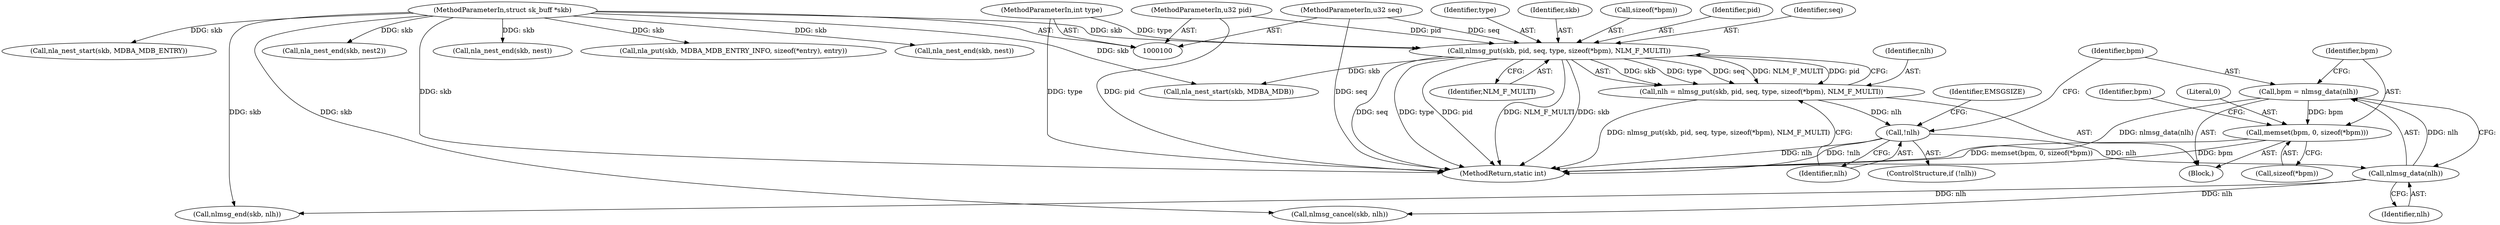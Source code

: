 digraph "0_linux_c085c49920b2f900ba716b4ca1c1a55ece9872cc_2@pointer" {
"1000130" [label="(Call,bpm = nlmsg_data(nlh))"];
"1000132" [label="(Call,nlmsg_data(nlh))"];
"1000125" [label="(Call,!nlh)"];
"1000113" [label="(Call,nlh = nlmsg_put(skb, pid, seq, type, sizeof(*bpm), NLM_F_MULTI))"];
"1000115" [label="(Call,nlmsg_put(skb, pid, seq, type, sizeof(*bpm), NLM_F_MULTI))"];
"1000101" [label="(MethodParameterIn,struct sk_buff *skb)"];
"1000104" [label="(MethodParameterIn,u32 pid)"];
"1000105" [label="(MethodParameterIn,u32 seq)"];
"1000106" [label="(MethodParameterIn,int type)"];
"1000134" [label="(Call,memset(bpm, 0, sizeof(*bpm)))"];
"1000104" [label="(MethodParameterIn,u32 pid)"];
"1000126" [label="(Identifier,nlh)"];
"1000124" [label="(ControlStructure,if (!nlh))"];
"1000114" [label="(Identifier,nlh)"];
"1000113" [label="(Call,nlh = nlmsg_put(skb, pid, seq, type, sizeof(*bpm), NLM_F_MULTI))"];
"1000132" [label="(Call,nlmsg_data(nlh))"];
"1000106" [label="(MethodParameterIn,int type)"];
"1000130" [label="(Call,bpm = nlmsg_data(nlh))"];
"1000105" [label="(MethodParameterIn,u32 seq)"];
"1000115" [label="(Call,nlmsg_put(skb, pid, seq, type, sizeof(*bpm), NLM_F_MULTI))"];
"1000164" [label="(Call,nla_nest_start(skb, MDBA_MDB_ENTRY))"];
"1000196" [label="(Call,nlmsg_cancel(skb, nlh))"];
"1000202" [label="(MethodReturn,static int)"];
"1000116" [label="(Identifier,skb)"];
"1000129" [label="(Identifier,EMSGSIZE)"];
"1000131" [label="(Identifier,bpm)"];
"1000101" [label="(MethodParameterIn,struct sk_buff *skb)"];
"1000137" [label="(Call,sizeof(*bpm))"];
"1000135" [label="(Identifier,bpm)"];
"1000118" [label="(Identifier,seq)"];
"1000133" [label="(Identifier,nlh)"];
"1000188" [label="(Call,nlmsg_end(skb, nlh))"];
"1000136" [label="(Literal,0)"];
"1000181" [label="(Call,nla_nest_end(skb, nest2))"];
"1000119" [label="(Identifier,type)"];
"1000120" [label="(Call,sizeof(*bpm))"];
"1000184" [label="(Call,nla_nest_end(skb, nest))"];
"1000142" [label="(Identifier,bpm)"];
"1000117" [label="(Identifier,pid)"];
"1000154" [label="(Call,nla_nest_start(skb, MDBA_MDB))"];
"1000108" [label="(Block,)"];
"1000123" [label="(Identifier,NLM_F_MULTI)"];
"1000125" [label="(Call,!nlh)"];
"1000173" [label="(Call,nla_put(skb, MDBA_MDB_ENTRY_INFO, sizeof(*entry), entry))"];
"1000192" [label="(Call,nla_nest_end(skb, nest))"];
"1000134" [label="(Call,memset(bpm, 0, sizeof(*bpm)))"];
"1000130" -> "1000108"  [label="AST: "];
"1000130" -> "1000132"  [label="CFG: "];
"1000131" -> "1000130"  [label="AST: "];
"1000132" -> "1000130"  [label="AST: "];
"1000135" -> "1000130"  [label="CFG: "];
"1000130" -> "1000202"  [label="DDG: nlmsg_data(nlh)"];
"1000132" -> "1000130"  [label="DDG: nlh"];
"1000130" -> "1000134"  [label="DDG: bpm"];
"1000132" -> "1000133"  [label="CFG: "];
"1000133" -> "1000132"  [label="AST: "];
"1000125" -> "1000132"  [label="DDG: nlh"];
"1000132" -> "1000188"  [label="DDG: nlh"];
"1000132" -> "1000196"  [label="DDG: nlh"];
"1000125" -> "1000124"  [label="AST: "];
"1000125" -> "1000126"  [label="CFG: "];
"1000126" -> "1000125"  [label="AST: "];
"1000129" -> "1000125"  [label="CFG: "];
"1000131" -> "1000125"  [label="CFG: "];
"1000125" -> "1000202"  [label="DDG: nlh"];
"1000125" -> "1000202"  [label="DDG: !nlh"];
"1000113" -> "1000125"  [label="DDG: nlh"];
"1000113" -> "1000108"  [label="AST: "];
"1000113" -> "1000115"  [label="CFG: "];
"1000114" -> "1000113"  [label="AST: "];
"1000115" -> "1000113"  [label="AST: "];
"1000126" -> "1000113"  [label="CFG: "];
"1000113" -> "1000202"  [label="DDG: nlmsg_put(skb, pid, seq, type, sizeof(*bpm), NLM_F_MULTI)"];
"1000115" -> "1000113"  [label="DDG: skb"];
"1000115" -> "1000113"  [label="DDG: type"];
"1000115" -> "1000113"  [label="DDG: seq"];
"1000115" -> "1000113"  [label="DDG: NLM_F_MULTI"];
"1000115" -> "1000113"  [label="DDG: pid"];
"1000115" -> "1000123"  [label="CFG: "];
"1000116" -> "1000115"  [label="AST: "];
"1000117" -> "1000115"  [label="AST: "];
"1000118" -> "1000115"  [label="AST: "];
"1000119" -> "1000115"  [label="AST: "];
"1000120" -> "1000115"  [label="AST: "];
"1000123" -> "1000115"  [label="AST: "];
"1000115" -> "1000202"  [label="DDG: seq"];
"1000115" -> "1000202"  [label="DDG: type"];
"1000115" -> "1000202"  [label="DDG: pid"];
"1000115" -> "1000202"  [label="DDG: NLM_F_MULTI"];
"1000115" -> "1000202"  [label="DDG: skb"];
"1000101" -> "1000115"  [label="DDG: skb"];
"1000104" -> "1000115"  [label="DDG: pid"];
"1000105" -> "1000115"  [label="DDG: seq"];
"1000106" -> "1000115"  [label="DDG: type"];
"1000115" -> "1000154"  [label="DDG: skb"];
"1000101" -> "1000100"  [label="AST: "];
"1000101" -> "1000202"  [label="DDG: skb"];
"1000101" -> "1000154"  [label="DDG: skb"];
"1000101" -> "1000164"  [label="DDG: skb"];
"1000101" -> "1000173"  [label="DDG: skb"];
"1000101" -> "1000181"  [label="DDG: skb"];
"1000101" -> "1000184"  [label="DDG: skb"];
"1000101" -> "1000188"  [label="DDG: skb"];
"1000101" -> "1000192"  [label="DDG: skb"];
"1000101" -> "1000196"  [label="DDG: skb"];
"1000104" -> "1000100"  [label="AST: "];
"1000104" -> "1000202"  [label="DDG: pid"];
"1000105" -> "1000100"  [label="AST: "];
"1000105" -> "1000202"  [label="DDG: seq"];
"1000106" -> "1000100"  [label="AST: "];
"1000106" -> "1000202"  [label="DDG: type"];
"1000134" -> "1000108"  [label="AST: "];
"1000134" -> "1000137"  [label="CFG: "];
"1000135" -> "1000134"  [label="AST: "];
"1000136" -> "1000134"  [label="AST: "];
"1000137" -> "1000134"  [label="AST: "];
"1000142" -> "1000134"  [label="CFG: "];
"1000134" -> "1000202"  [label="DDG: memset(bpm, 0, sizeof(*bpm))"];
"1000134" -> "1000202"  [label="DDG: bpm"];
}
